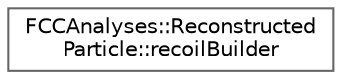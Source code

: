 digraph "Graphical Class Hierarchy"
{
 // LATEX_PDF_SIZE
  bgcolor="transparent";
  edge [fontname=Helvetica,fontsize=10,labelfontname=Helvetica,labelfontsize=10];
  node [fontname=Helvetica,fontsize=10,shape=box,height=0.2,width=0.4];
  rankdir="LR";
  Node0 [id="Node000000",label="FCCAnalyses::Reconstructed\lParticle::recoilBuilder",height=0.2,width=0.4,color="grey40", fillcolor="white", style="filled",URL="$structFCCAnalyses_1_1ReconstructedParticle_1_1recoilBuilder.html",tooltip="build the recoil from an arbitrary list of input ReconstructedPartilces and the center of mass energy"];
}
